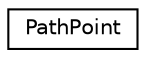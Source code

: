 digraph G
{
  edge [fontname="Helvetica",fontsize="10",labelfontname="Helvetica",labelfontsize="10"];
  node [fontname="Helvetica",fontsize="10",shape=record];
  rankdir=LR;
  Node1 [label="PathPoint",height=0.2,width=0.4,color="black", fillcolor="white", style="filled",URL="$d5/d8c/structPathPoint.html"];
}
